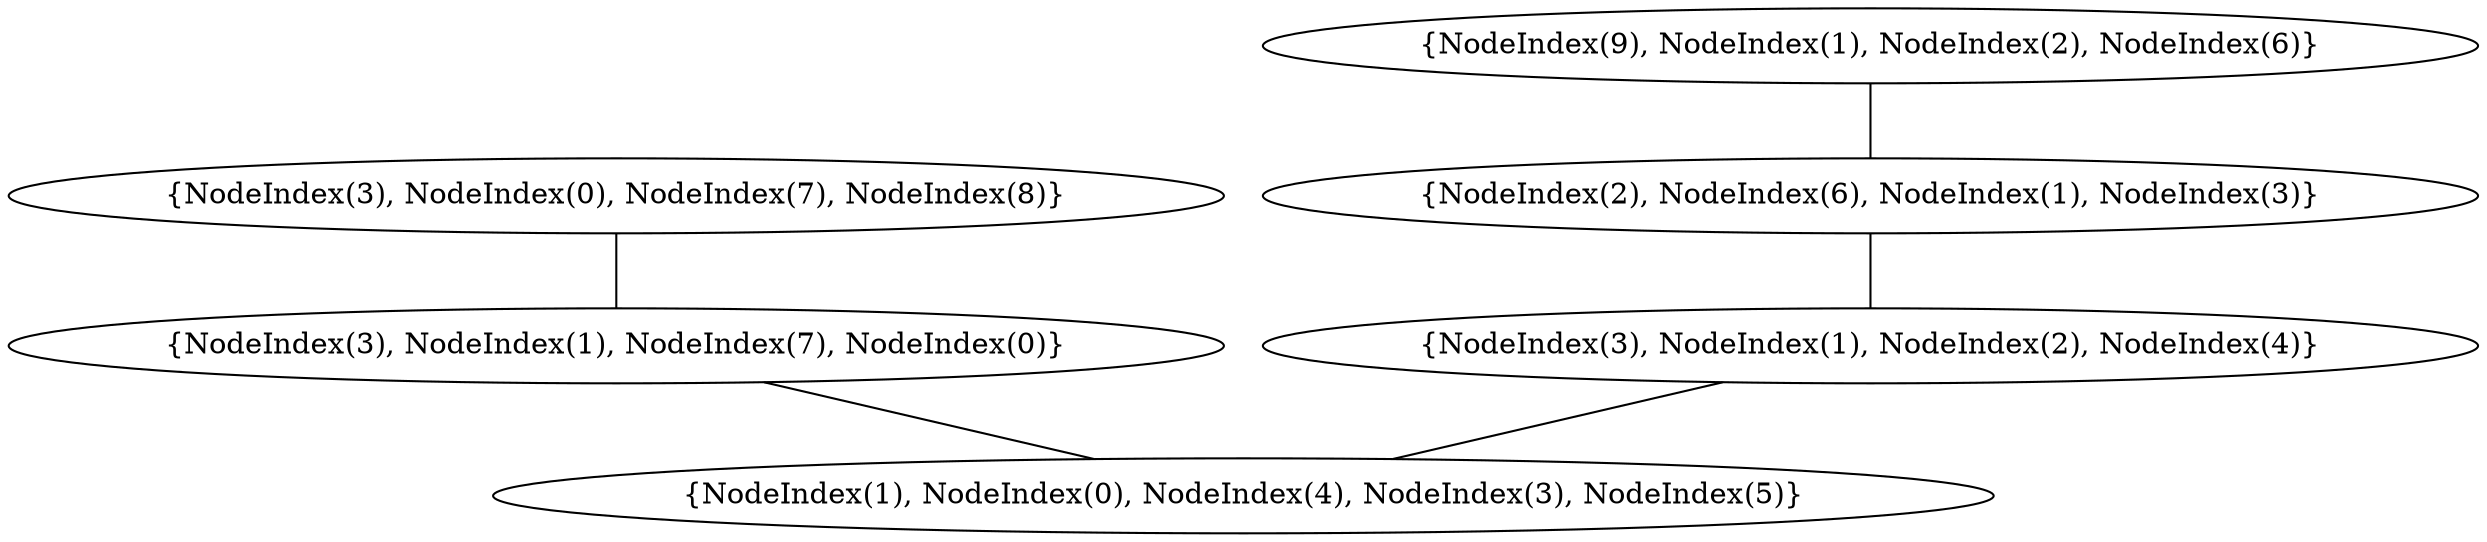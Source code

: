 graph {
    0 [ label = "{NodeIndex(1), NodeIndex(0), NodeIndex(4), NodeIndex(3), NodeIndex(5)}" ]
    1 [ label = "{NodeIndex(3), NodeIndex(1), NodeIndex(7), NodeIndex(0)}" ]
    2 [ label = "{NodeIndex(3), NodeIndex(0), NodeIndex(7), NodeIndex(8)}" ]
    3 [ label = "{NodeIndex(3), NodeIndex(1), NodeIndex(2), NodeIndex(4)}" ]
    4 [ label = "{NodeIndex(2), NodeIndex(6), NodeIndex(1), NodeIndex(3)}" ]
    5 [ label = "{NodeIndex(9), NodeIndex(1), NodeIndex(2), NodeIndex(6)}" ]
    2 -- 1 [ ]
    5 -- 4 [ ]
    3 -- 0 [ ]
    4 -- 3 [ ]
    1 -- 0 [ ]
}
